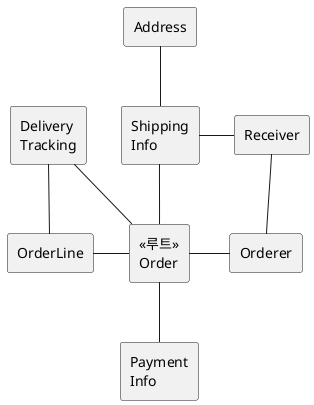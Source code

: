 @startuml

rectangle "Address" as a
rectangle "Shipping\nInfo" as b
rectangle "<<루트>>\nOrder" as c
rectangle "Payment\nInfo" as d
rectangle "Delivery\nTracking" as e
rectangle "OrderLine" as f
rectangle "Receiver" as j
rectangle "Orderer" as k

a -down- b
b -down- c
c -down- d
c -left- f
f -up- e
e -right- c
c -right- k
b -right- j
j -down- k

@enduml